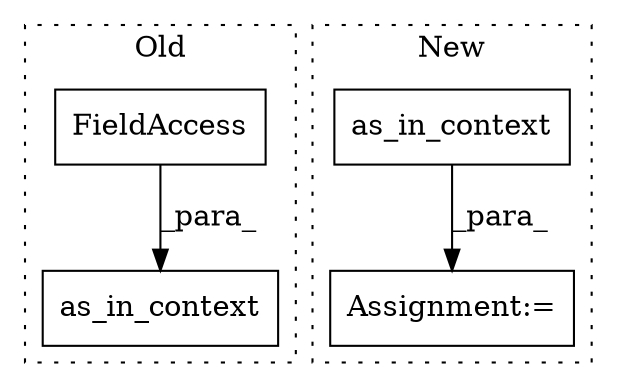 digraph G {
subgraph cluster0 {
1 [label="as_in_context" a="32" s="10805,10822" l="14,1" shape="box"];
4 [label="FieldAccess" a="22" s="10819" l="3" shape="box"];
label = "Old";
style="dotted";
}
subgraph cluster1 {
2 [label="as_in_context" a="32" s="11348,11365" l="14,1" shape="box"];
3 [label="Assignment:=" a="7" s="11422" l="1" shape="box"];
label = "New";
style="dotted";
}
2 -> 3 [label="_para_"];
4 -> 1 [label="_para_"];
}